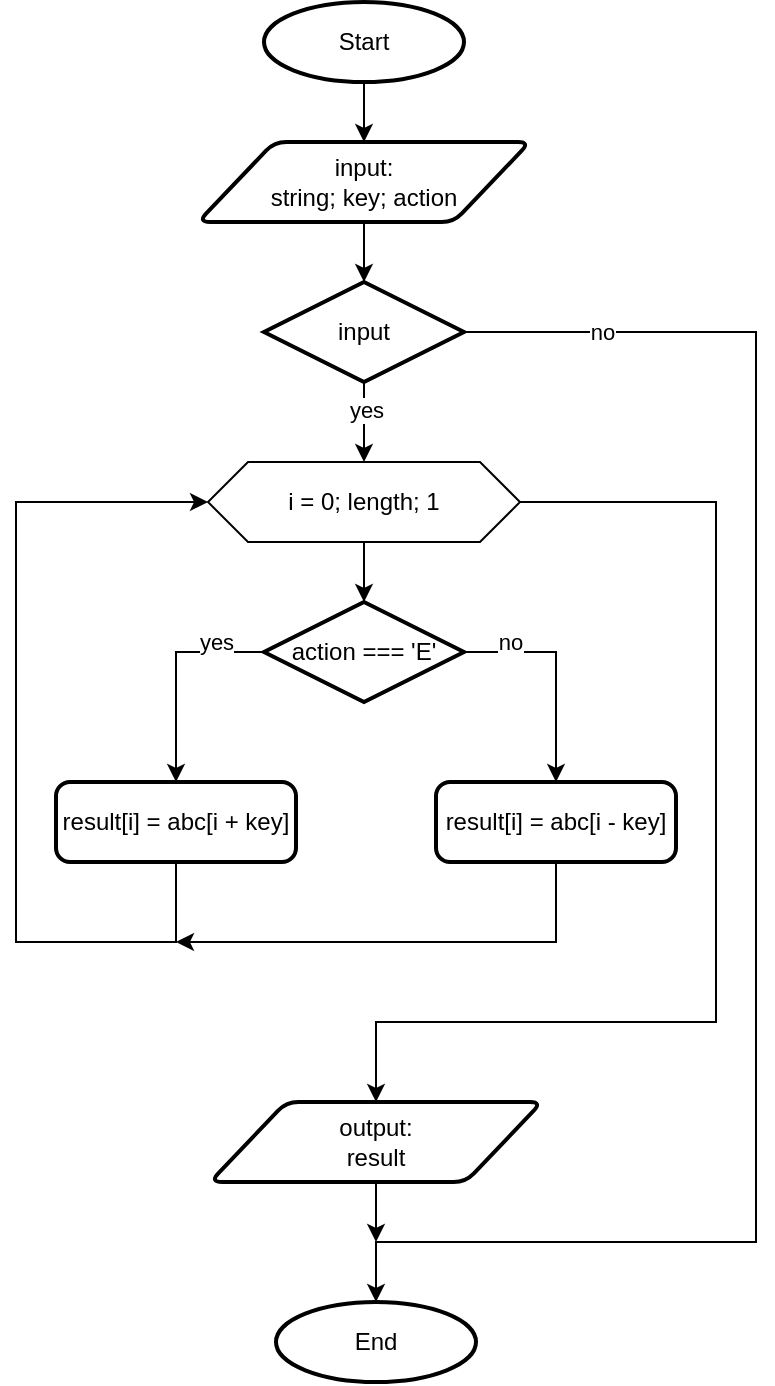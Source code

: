 <mxfile version="21.6.5" type="device">
  <diagram id="C5RBs43oDa-KdzZeNtuy" name="Page-1">
    <mxGraphModel dx="1235" dy="684" grid="1" gridSize="10" guides="1" tooltips="1" connect="1" arrows="1" fold="1" page="1" pageScale="1" pageWidth="827" pageHeight="1169" math="0" shadow="0">
      <root>
        <mxCell id="WIyWlLk6GJQsqaUBKTNV-0" />
        <mxCell id="WIyWlLk6GJQsqaUBKTNV-1" parent="WIyWlLk6GJQsqaUBKTNV-0" />
        <mxCell id="D_m6g35PgsfcEyeFwmXf-0" value="Start" style="strokeWidth=2;html=1;shape=mxgraph.flowchart.start_1;whiteSpace=wrap;" parent="WIyWlLk6GJQsqaUBKTNV-1" vertex="1">
          <mxGeometry x="364" y="10" width="100" height="40" as="geometry" />
        </mxCell>
        <mxCell id="D_m6g35PgsfcEyeFwmXf-5" value="" style="endArrow=classic;html=1;rounded=0;entryX=0.5;entryY=0;entryDx=0;entryDy=0;" parent="WIyWlLk6GJQsqaUBKTNV-1" source="D_m6g35PgsfcEyeFwmXf-0" edge="1" target="1jeJZaJ-SQgOdIHue_kU-0">
          <mxGeometry width="50" height="50" relative="1" as="geometry">
            <mxPoint x="110" y="90" as="sourcePoint" />
            <mxPoint x="414" y="70" as="targetPoint" />
          </mxGeometry>
        </mxCell>
        <mxCell id="1jeJZaJ-SQgOdIHue_kU-0" value="input:&lt;br&gt;string; key; action" style="shape=parallelogram;html=1;strokeWidth=2;perimeter=parallelogramPerimeter;whiteSpace=wrap;rounded=1;arcSize=12;size=0.23;" vertex="1" parent="WIyWlLk6GJQsqaUBKTNV-1">
          <mxGeometry x="331" y="80" width="166" height="40" as="geometry" />
        </mxCell>
        <mxCell id="1jeJZaJ-SQgOdIHue_kU-1" value="input" style="strokeWidth=2;html=1;shape=mxgraph.flowchart.decision;whiteSpace=wrap;" vertex="1" parent="WIyWlLk6GJQsqaUBKTNV-1">
          <mxGeometry x="364" y="150" width="100" height="50" as="geometry" />
        </mxCell>
        <mxCell id="1jeJZaJ-SQgOdIHue_kU-2" value="End" style="strokeWidth=2;html=1;shape=mxgraph.flowchart.start_1;whiteSpace=wrap;" vertex="1" parent="WIyWlLk6GJQsqaUBKTNV-1">
          <mxGeometry x="370" y="660" width="100" height="40" as="geometry" />
        </mxCell>
        <mxCell id="1jeJZaJ-SQgOdIHue_kU-3" value="" style="endArrow=classic;html=1;rounded=0;exitX=0.5;exitY=1;exitDx=0;exitDy=0;entryX=0.5;entryY=0;entryDx=0;entryDy=0;entryPerimeter=0;" edge="1" parent="WIyWlLk6GJQsqaUBKTNV-1" source="1jeJZaJ-SQgOdIHue_kU-0" target="1jeJZaJ-SQgOdIHue_kU-1">
          <mxGeometry width="50" height="50" relative="1" as="geometry">
            <mxPoint x="280" y="170" as="sourcePoint" />
            <mxPoint x="330" y="120" as="targetPoint" />
          </mxGeometry>
        </mxCell>
        <mxCell id="1jeJZaJ-SQgOdIHue_kU-4" value="" style="endArrow=classic;html=1;rounded=0;exitX=1;exitY=0.5;exitDx=0;exitDy=0;exitPerimeter=0;entryX=0.5;entryY=0;entryDx=0;entryDy=0;entryPerimeter=0;" edge="1" parent="WIyWlLk6GJQsqaUBKTNV-1" source="1jeJZaJ-SQgOdIHue_kU-1" target="1jeJZaJ-SQgOdIHue_kU-2">
          <mxGeometry width="50" height="50" relative="1" as="geometry">
            <mxPoint x="560" y="260" as="sourcePoint" />
            <mxPoint x="610" y="210" as="targetPoint" />
            <Array as="points">
              <mxPoint x="610" y="175" />
              <mxPoint x="610" y="630" />
              <mxPoint x="420" y="630" />
            </Array>
          </mxGeometry>
        </mxCell>
        <mxCell id="1jeJZaJ-SQgOdIHue_kU-5" value="no" style="edgeLabel;html=1;align=center;verticalAlign=middle;resizable=0;points=[];" vertex="1" connectable="0" parent="1jeJZaJ-SQgOdIHue_kU-4">
          <mxGeometry x="-0.833" relative="1" as="geometry">
            <mxPoint as="offset" />
          </mxGeometry>
        </mxCell>
        <mxCell id="1jeJZaJ-SQgOdIHue_kU-7" value="" style="endArrow=classic;html=1;rounded=0;exitX=0.5;exitY=1;exitDx=0;exitDy=0;exitPerimeter=0;entryX=0.5;entryY=0;entryDx=0;entryDy=0;" edge="1" parent="WIyWlLk6GJQsqaUBKTNV-1" source="1jeJZaJ-SQgOdIHue_kU-1" target="1jeJZaJ-SQgOdIHue_kU-14">
          <mxGeometry width="50" height="50" relative="1" as="geometry">
            <mxPoint x="210" y="240" as="sourcePoint" />
            <mxPoint x="414" y="230" as="targetPoint" />
          </mxGeometry>
        </mxCell>
        <mxCell id="1jeJZaJ-SQgOdIHue_kU-8" value="yes" style="edgeLabel;html=1;align=center;verticalAlign=middle;resizable=0;points=[];" vertex="1" connectable="0" parent="1jeJZaJ-SQgOdIHue_kU-7">
          <mxGeometry x="-0.289" y="1" relative="1" as="geometry">
            <mxPoint as="offset" />
          </mxGeometry>
        </mxCell>
        <mxCell id="1jeJZaJ-SQgOdIHue_kU-14" value="i = 0; length; 1" style="shape=hexagon;perimeter=hexagonPerimeter2;whiteSpace=wrap;html=1;fixedSize=1;" vertex="1" parent="WIyWlLk6GJQsqaUBKTNV-1">
          <mxGeometry x="336" y="240" width="156" height="40" as="geometry" />
        </mxCell>
        <mxCell id="1jeJZaJ-SQgOdIHue_kU-17" value="action === &#39;E&#39;" style="strokeWidth=2;html=1;shape=mxgraph.flowchart.decision;whiteSpace=wrap;" vertex="1" parent="WIyWlLk6GJQsqaUBKTNV-1">
          <mxGeometry x="364" y="310" width="100" height="50" as="geometry" />
        </mxCell>
        <mxCell id="1jeJZaJ-SQgOdIHue_kU-18" value="" style="endArrow=classic;html=1;rounded=0;exitX=0.5;exitY=1;exitDx=0;exitDy=0;entryX=0.5;entryY=0;entryDx=0;entryDy=0;entryPerimeter=0;" edge="1" parent="WIyWlLk6GJQsqaUBKTNV-1" source="1jeJZaJ-SQgOdIHue_kU-14" target="1jeJZaJ-SQgOdIHue_kU-17">
          <mxGeometry width="50" height="50" relative="1" as="geometry">
            <mxPoint x="180" y="400" as="sourcePoint" />
            <mxPoint x="230" y="350" as="targetPoint" />
          </mxGeometry>
        </mxCell>
        <mxCell id="1jeJZaJ-SQgOdIHue_kU-19" value="result[i] = abc[i - key]" style="rounded=1;whiteSpace=wrap;html=1;absoluteArcSize=1;arcSize=14;strokeWidth=2;" vertex="1" parent="WIyWlLk6GJQsqaUBKTNV-1">
          <mxGeometry x="450" y="400" width="120" height="40" as="geometry" />
        </mxCell>
        <mxCell id="1jeJZaJ-SQgOdIHue_kU-21" value="result[i] = abc[i + key]" style="rounded=1;whiteSpace=wrap;html=1;absoluteArcSize=1;arcSize=14;strokeWidth=2;" vertex="1" parent="WIyWlLk6GJQsqaUBKTNV-1">
          <mxGeometry x="260" y="400" width="120" height="40" as="geometry" />
        </mxCell>
        <mxCell id="1jeJZaJ-SQgOdIHue_kU-22" value="" style="endArrow=classic;html=1;rounded=0;exitX=0;exitY=0.5;exitDx=0;exitDy=0;exitPerimeter=0;entryX=0.5;entryY=0;entryDx=0;entryDy=0;" edge="1" parent="WIyWlLk6GJQsqaUBKTNV-1" source="1jeJZaJ-SQgOdIHue_kU-17" target="1jeJZaJ-SQgOdIHue_kU-21">
          <mxGeometry width="50" height="50" relative="1" as="geometry">
            <mxPoint x="180" y="310" as="sourcePoint" />
            <mxPoint x="230" y="260" as="targetPoint" />
            <Array as="points">
              <mxPoint x="320" y="335" />
            </Array>
          </mxGeometry>
        </mxCell>
        <mxCell id="1jeJZaJ-SQgOdIHue_kU-23" value="yes" style="edgeLabel;html=1;align=center;verticalAlign=middle;resizable=0;points=[];" vertex="1" connectable="0" parent="1jeJZaJ-SQgOdIHue_kU-22">
          <mxGeometry x="-0.538" y="1" relative="1" as="geometry">
            <mxPoint x="1" y="-6" as="offset" />
          </mxGeometry>
        </mxCell>
        <mxCell id="1jeJZaJ-SQgOdIHue_kU-24" value="" style="endArrow=classic;html=1;rounded=0;exitX=1;exitY=0.5;exitDx=0;exitDy=0;exitPerimeter=0;entryX=0.5;entryY=0;entryDx=0;entryDy=0;" edge="1" parent="WIyWlLk6GJQsqaUBKTNV-1" source="1jeJZaJ-SQgOdIHue_kU-17" target="1jeJZaJ-SQgOdIHue_kU-19">
          <mxGeometry width="50" height="50" relative="1" as="geometry">
            <mxPoint x="590" y="360" as="sourcePoint" />
            <mxPoint x="640" y="310" as="targetPoint" />
            <Array as="points">
              <mxPoint x="510" y="335" />
            </Array>
          </mxGeometry>
        </mxCell>
        <mxCell id="1jeJZaJ-SQgOdIHue_kU-25" value="no" style="edgeLabel;html=1;align=center;verticalAlign=middle;resizable=0;points=[];" vertex="1" connectable="0" parent="1jeJZaJ-SQgOdIHue_kU-24">
          <mxGeometry x="-0.589" relative="1" as="geometry">
            <mxPoint y="-5" as="offset" />
          </mxGeometry>
        </mxCell>
        <mxCell id="1jeJZaJ-SQgOdIHue_kU-26" value="" style="endArrow=classic;html=1;rounded=0;exitX=0.5;exitY=1;exitDx=0;exitDy=0;entryX=0;entryY=0.5;entryDx=0;entryDy=0;" edge="1" parent="WIyWlLk6GJQsqaUBKTNV-1" source="1jeJZaJ-SQgOdIHue_kU-21" target="1jeJZaJ-SQgOdIHue_kU-14">
          <mxGeometry width="50" height="50" relative="1" as="geometry">
            <mxPoint x="330" y="560" as="sourcePoint" />
            <mxPoint x="220" y="210" as="targetPoint" />
            <Array as="points">
              <mxPoint x="320" y="480" />
              <mxPoint x="240" y="480" />
              <mxPoint x="240" y="260" />
            </Array>
          </mxGeometry>
        </mxCell>
        <mxCell id="1jeJZaJ-SQgOdIHue_kU-27" value="" style="endArrow=classic;html=1;rounded=0;exitX=0.5;exitY=1;exitDx=0;exitDy=0;" edge="1" parent="WIyWlLk6GJQsqaUBKTNV-1" source="1jeJZaJ-SQgOdIHue_kU-19">
          <mxGeometry width="50" height="50" relative="1" as="geometry">
            <mxPoint x="460" y="530" as="sourcePoint" />
            <mxPoint x="320" y="480" as="targetPoint" />
            <Array as="points">
              <mxPoint x="510" y="480" />
            </Array>
          </mxGeometry>
        </mxCell>
        <mxCell id="1jeJZaJ-SQgOdIHue_kU-28" value="" style="endArrow=classic;html=1;rounded=0;exitX=1;exitY=0.5;exitDx=0;exitDy=0;entryX=0.5;entryY=0;entryDx=0;entryDy=0;" edge="1" parent="WIyWlLk6GJQsqaUBKTNV-1" source="1jeJZaJ-SQgOdIHue_kU-14" target="1jeJZaJ-SQgOdIHue_kU-30">
          <mxGeometry width="50" height="50" relative="1" as="geometry">
            <mxPoint x="570" y="300" as="sourcePoint" />
            <mxPoint x="420" y="550" as="targetPoint" />
            <Array as="points">
              <mxPoint x="590" y="260" />
              <mxPoint x="590" y="520" />
              <mxPoint x="420" y="520" />
            </Array>
          </mxGeometry>
        </mxCell>
        <mxCell id="1jeJZaJ-SQgOdIHue_kU-30" value="output:&lt;br&gt;result" style="shape=parallelogram;html=1;strokeWidth=2;perimeter=parallelogramPerimeter;whiteSpace=wrap;rounded=1;arcSize=12;size=0.23;" vertex="1" parent="WIyWlLk6GJQsqaUBKTNV-1">
          <mxGeometry x="337" y="560" width="166" height="40" as="geometry" />
        </mxCell>
        <mxCell id="1jeJZaJ-SQgOdIHue_kU-31" value="" style="endArrow=classic;html=1;rounded=0;exitX=0.5;exitY=1;exitDx=0;exitDy=0;" edge="1" parent="WIyWlLk6GJQsqaUBKTNV-1" source="1jeJZaJ-SQgOdIHue_kU-30">
          <mxGeometry width="50" height="50" relative="1" as="geometry">
            <mxPoint x="240" y="610" as="sourcePoint" />
            <mxPoint x="420" y="630" as="targetPoint" />
          </mxGeometry>
        </mxCell>
      </root>
    </mxGraphModel>
  </diagram>
</mxfile>
